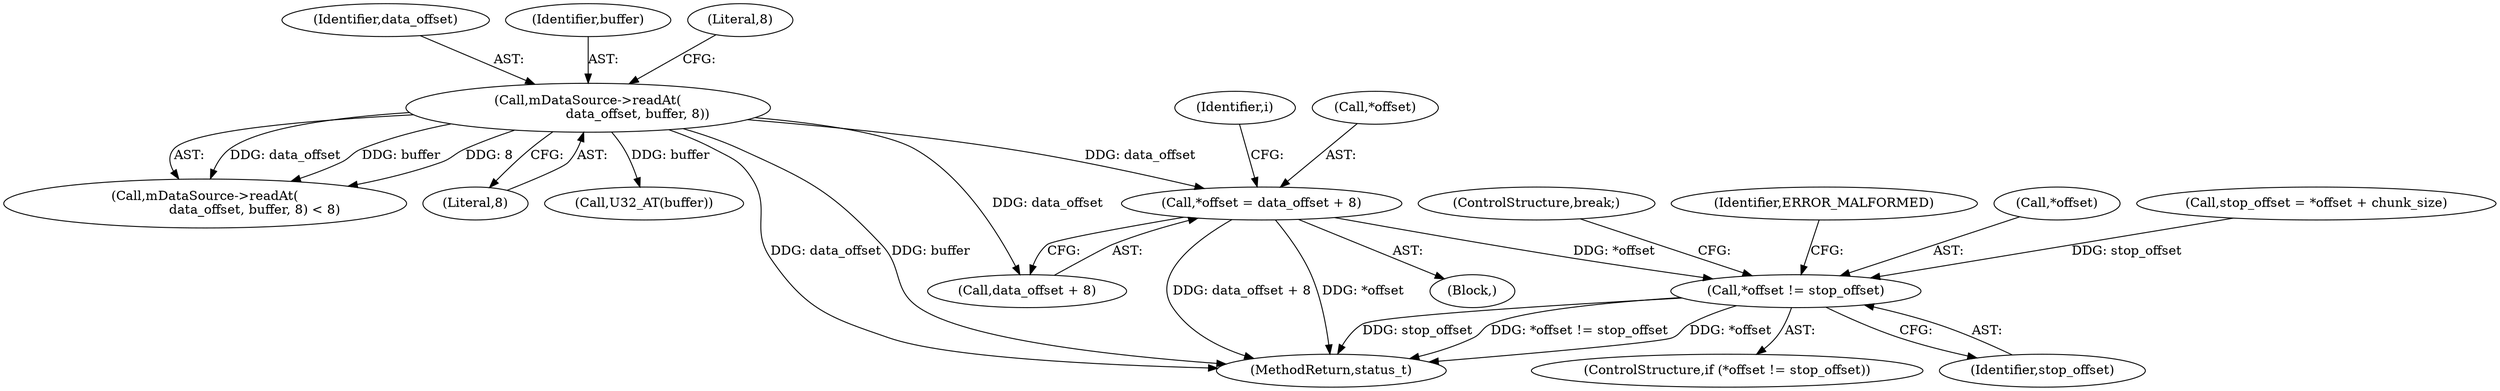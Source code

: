 digraph "0_Android_f4a88c8ed4f8186b3d6e2852993e063fc33ff231@pointer" {
"1001449" [label="(Call,*offset = data_offset + 8)"];
"1001388" [label="(Call,mDataSource->readAt(\n                        data_offset, buffer, 8))"];
"1001482" [label="(Call,*offset != stop_offset)"];
"1001452" [label="(Call,data_offset + 8)"];
"1001367" [label="(Block,)"];
"1001458" [label="(Identifier,i)"];
"1001489" [label="(ControlStructure,break;)"];
"1001449" [label="(Call,*offset = data_offset + 8)"];
"1001387" [label="(Call,mDataSource->readAt(\n                        data_offset, buffer, 8) < 8)"];
"1001391" [label="(Literal,8)"];
"1001389" [label="(Identifier,data_offset)"];
"1001488" [label="(Identifier,ERROR_MALFORMED)"];
"1001483" [label="(Call,*offset)"];
"1001450" [label="(Call,*offset)"];
"1001398" [label="(Call,U32_AT(buffer))"];
"1001481" [label="(ControlStructure,if (*offset != stop_offset))"];
"1001388" [label="(Call,mDataSource->readAt(\n                        data_offset, buffer, 8))"];
"1001482" [label="(Call,*offset != stop_offset)"];
"1001485" [label="(Identifier,stop_offset)"];
"1001390" [label="(Identifier,buffer)"];
"1002911" [label="(MethodReturn,status_t)"];
"1001443" [label="(Call,stop_offset = *offset + chunk_size)"];
"1001392" [label="(Literal,8)"];
"1001449" -> "1001367"  [label="AST: "];
"1001449" -> "1001452"  [label="CFG: "];
"1001450" -> "1001449"  [label="AST: "];
"1001452" -> "1001449"  [label="AST: "];
"1001458" -> "1001449"  [label="CFG: "];
"1001449" -> "1002911"  [label="DDG: data_offset + 8"];
"1001449" -> "1002911"  [label="DDG: *offset"];
"1001388" -> "1001449"  [label="DDG: data_offset"];
"1001449" -> "1001482"  [label="DDG: *offset"];
"1001388" -> "1001387"  [label="AST: "];
"1001388" -> "1001391"  [label="CFG: "];
"1001389" -> "1001388"  [label="AST: "];
"1001390" -> "1001388"  [label="AST: "];
"1001391" -> "1001388"  [label="AST: "];
"1001392" -> "1001388"  [label="CFG: "];
"1001388" -> "1002911"  [label="DDG: data_offset"];
"1001388" -> "1002911"  [label="DDG: buffer"];
"1001388" -> "1001387"  [label="DDG: data_offset"];
"1001388" -> "1001387"  [label="DDG: buffer"];
"1001388" -> "1001387"  [label="DDG: 8"];
"1001388" -> "1001398"  [label="DDG: buffer"];
"1001388" -> "1001452"  [label="DDG: data_offset"];
"1001482" -> "1001481"  [label="AST: "];
"1001482" -> "1001485"  [label="CFG: "];
"1001483" -> "1001482"  [label="AST: "];
"1001485" -> "1001482"  [label="AST: "];
"1001488" -> "1001482"  [label="CFG: "];
"1001489" -> "1001482"  [label="CFG: "];
"1001482" -> "1002911"  [label="DDG: *offset"];
"1001482" -> "1002911"  [label="DDG: stop_offset"];
"1001482" -> "1002911"  [label="DDG: *offset != stop_offset"];
"1001443" -> "1001482"  [label="DDG: stop_offset"];
}
